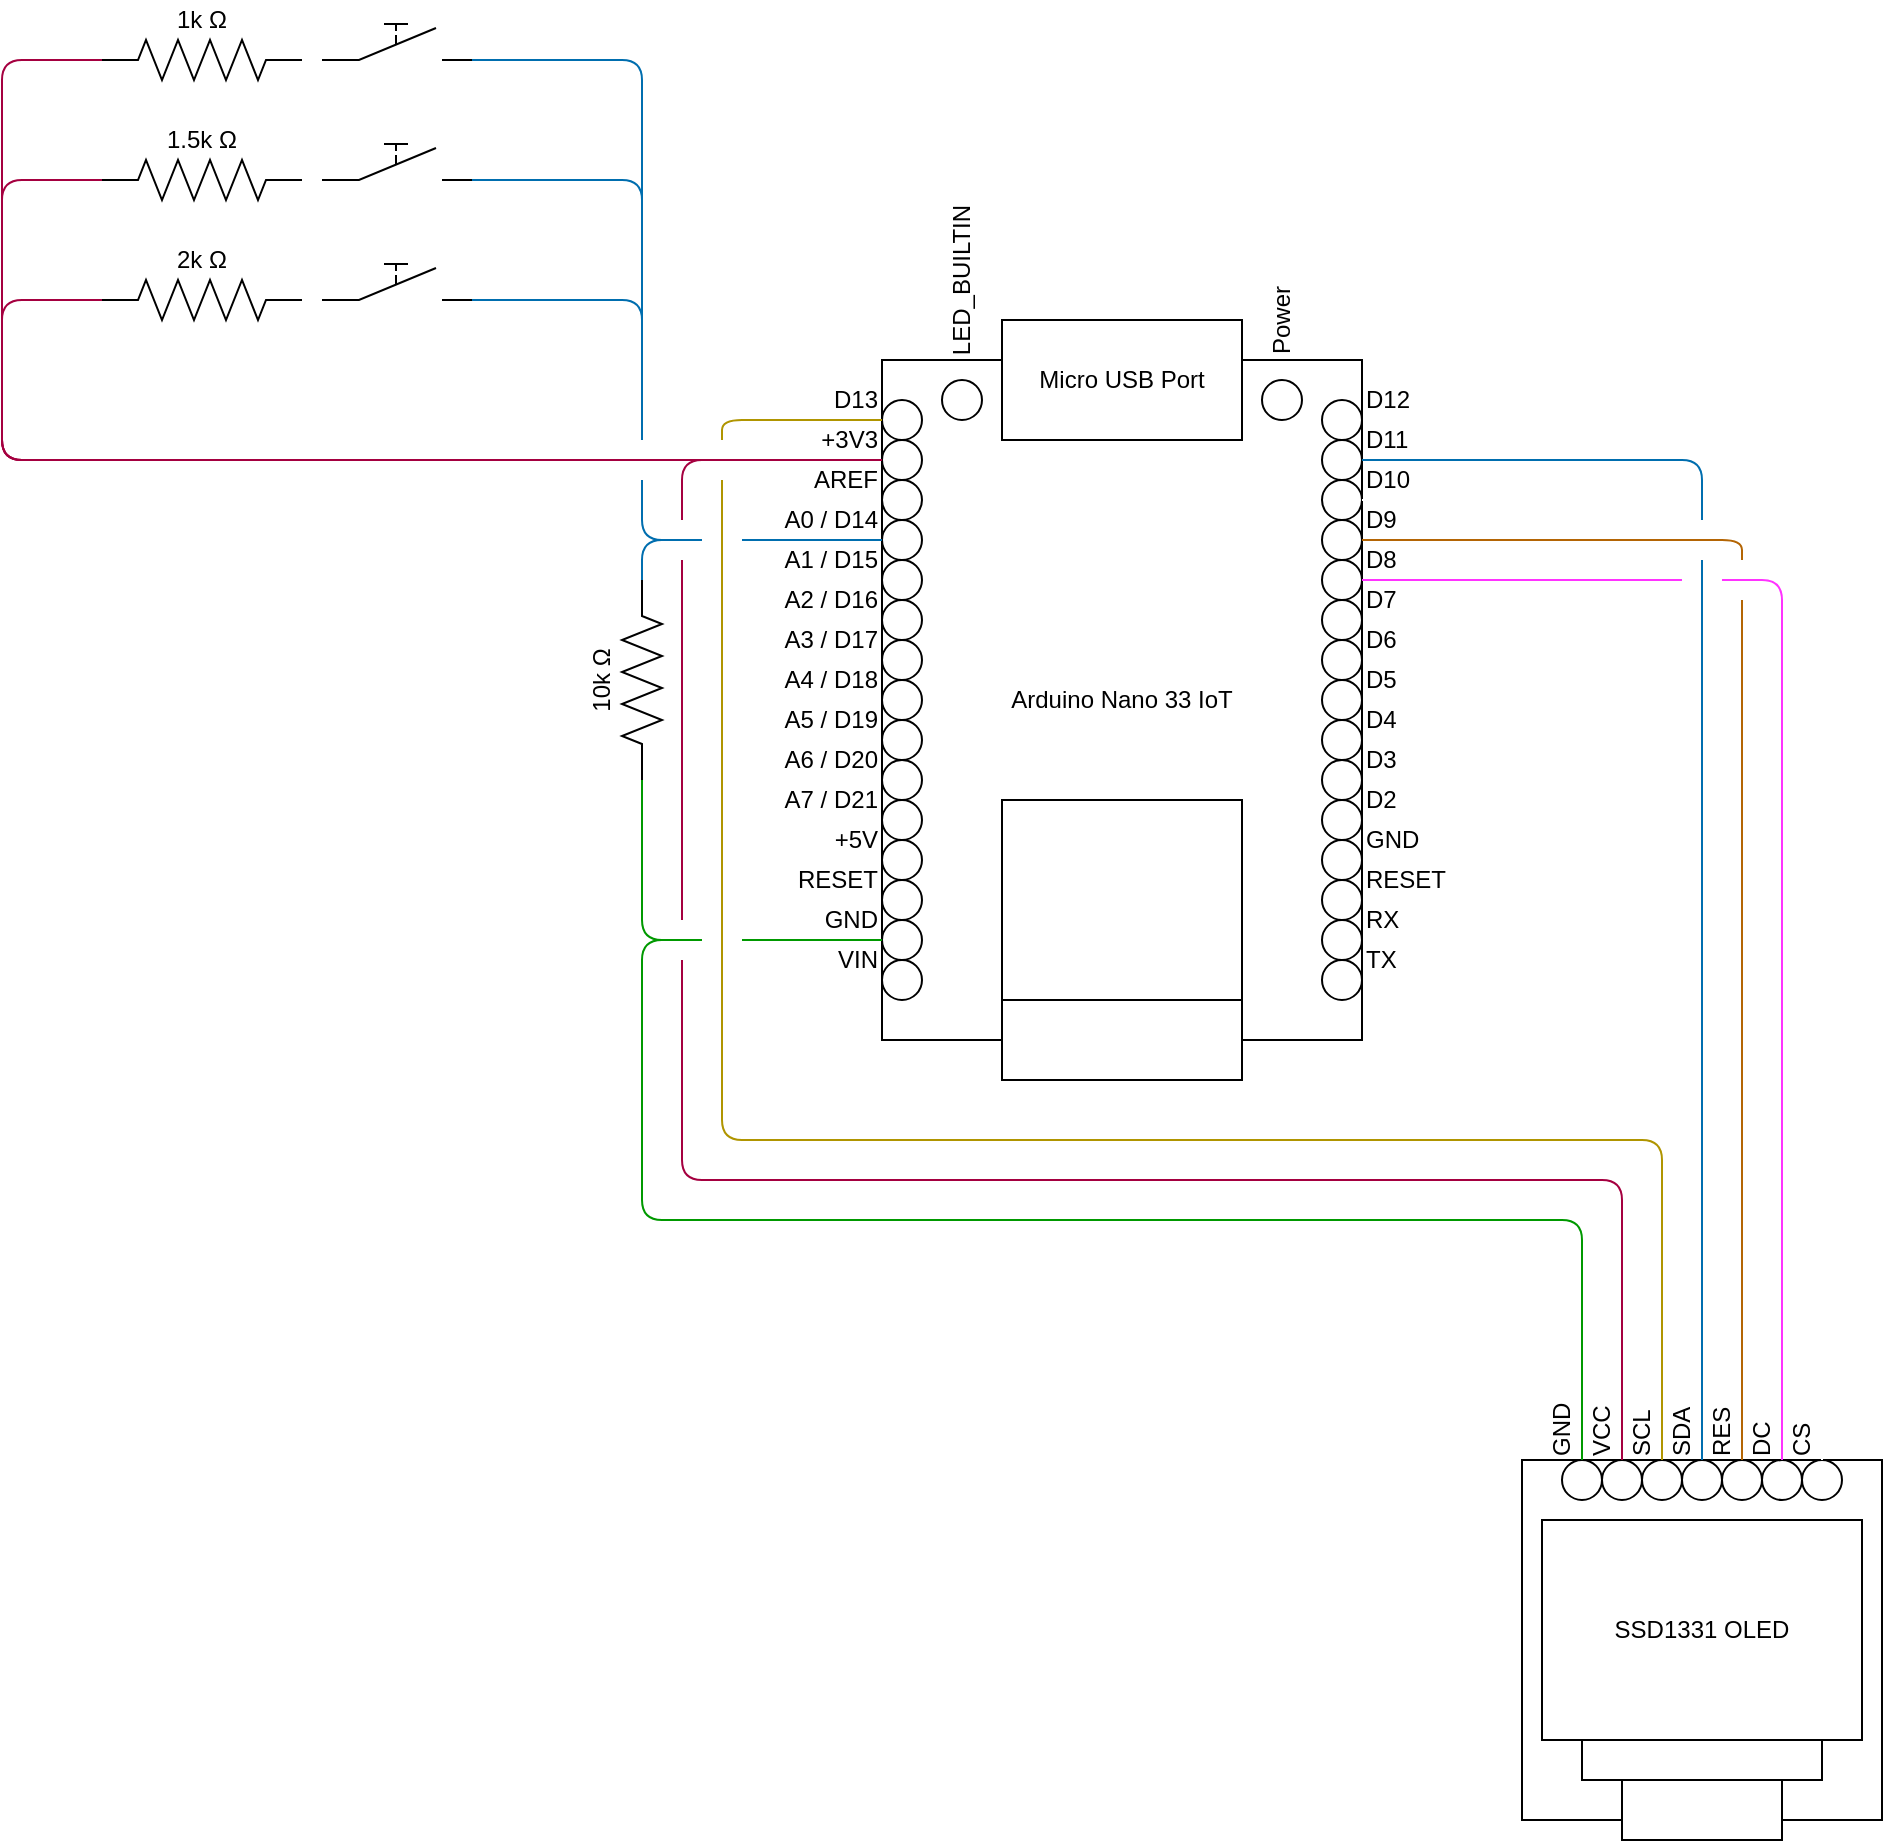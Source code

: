 <mxfile>
    <diagram id="_MnvUN-D74GrK0oXnusO" name="Page-1">
        <mxGraphModel dx="2053" dy="1353" grid="1" gridSize="10" guides="1" tooltips="1" connect="1" arrows="1" fold="1" page="0" pageScale="1" pageWidth="850" pageHeight="1100" math="0" shadow="0">
            <root>
                <mxCell id="0"/>
                <mxCell id="1" parent="0"/>
                <mxCell id="228" value="" style="rounded=0;whiteSpace=wrap;html=1;" vertex="1" parent="1">
                    <mxGeometry x="880" y="840" width="180" height="180" as="geometry"/>
                </mxCell>
                <mxCell id="159" value="Arduino" parent="0"/>
                <mxCell id="160" value="Arduino Nano 33 IoT" style="rounded=0;whiteSpace=wrap;html=1;" vertex="1" parent="159">
                    <mxGeometry x="560" y="290" width="240" height="340" as="geometry"/>
                </mxCell>
                <mxCell id="161" value="Micro USB Port" style="rounded=0;whiteSpace=wrap;html=1;" vertex="1" parent="159">
                    <mxGeometry x="620" y="270" width="120" height="60" as="geometry"/>
                </mxCell>
                <mxCell id="162" value="" style="rounded=0;whiteSpace=wrap;html=1;" vertex="1" parent="159">
                    <mxGeometry x="620" y="610" width="120" height="40" as="geometry"/>
                </mxCell>
                <mxCell id="163" value="" style="rounded=0;whiteSpace=wrap;html=1;" vertex="1" parent="159">
                    <mxGeometry x="620" y="510" width="120" height="100" as="geometry"/>
                </mxCell>
                <mxCell id="164" value="" style="ellipse;whiteSpace=wrap;html=1;aspect=fixed;" vertex="1" parent="159">
                    <mxGeometry x="780" y="310" width="20" height="20" as="geometry"/>
                </mxCell>
                <mxCell id="165" value="" style="ellipse;whiteSpace=wrap;html=1;aspect=fixed;" vertex="1" parent="159">
                    <mxGeometry x="780" y="330" width="20" height="20" as="geometry"/>
                </mxCell>
                <mxCell id="166" value="" style="ellipse;whiteSpace=wrap;html=1;aspect=fixed;" vertex="1" parent="159">
                    <mxGeometry x="780" y="350" width="20" height="20" as="geometry"/>
                </mxCell>
                <mxCell id="167" value="" style="ellipse;whiteSpace=wrap;html=1;aspect=fixed;" vertex="1" parent="159">
                    <mxGeometry x="780" y="370" width="20" height="20" as="geometry"/>
                </mxCell>
                <mxCell id="168" value="" style="ellipse;whiteSpace=wrap;html=1;aspect=fixed;" vertex="1" parent="159">
                    <mxGeometry x="780" y="390" width="20" height="20" as="geometry"/>
                </mxCell>
                <mxCell id="169" value="" style="ellipse;whiteSpace=wrap;html=1;aspect=fixed;" vertex="1" parent="159">
                    <mxGeometry x="780" y="410" width="20" height="20" as="geometry"/>
                </mxCell>
                <mxCell id="170" value="" style="ellipse;whiteSpace=wrap;html=1;aspect=fixed;" vertex="1" parent="159">
                    <mxGeometry x="780" y="430" width="20" height="20" as="geometry"/>
                </mxCell>
                <mxCell id="171" value="" style="ellipse;whiteSpace=wrap;html=1;aspect=fixed;" vertex="1" parent="159">
                    <mxGeometry x="780" y="450" width="20" height="20" as="geometry"/>
                </mxCell>
                <mxCell id="172" value="D12" style="text;html=1;strokeColor=none;fillColor=none;align=left;verticalAlign=middle;whiteSpace=wrap;rounded=0;" vertex="1" parent="159">
                    <mxGeometry x="800" y="300" width="40" height="20" as="geometry"/>
                </mxCell>
                <mxCell id="173" value="D11" style="text;html=1;strokeColor=none;fillColor=none;align=left;verticalAlign=middle;whiteSpace=wrap;rounded=0;" vertex="1" parent="159">
                    <mxGeometry x="800" y="320" width="40" height="20" as="geometry"/>
                </mxCell>
                <mxCell id="174" value="D10" style="text;html=1;strokeColor=none;fillColor=none;align=left;verticalAlign=middle;whiteSpace=wrap;rounded=0;" vertex="1" parent="159">
                    <mxGeometry x="800" y="340" width="40" height="20" as="geometry"/>
                </mxCell>
                <mxCell id="175" value="D9" style="text;html=1;strokeColor=none;fillColor=none;align=left;verticalAlign=middle;whiteSpace=wrap;rounded=0;" vertex="1" parent="159">
                    <mxGeometry x="800" y="360" width="40" height="20" as="geometry"/>
                </mxCell>
                <mxCell id="176" value="D8" style="text;html=1;strokeColor=none;fillColor=none;align=left;verticalAlign=middle;whiteSpace=wrap;rounded=0;" vertex="1" parent="159">
                    <mxGeometry x="800" y="380" width="40" height="20" as="geometry"/>
                </mxCell>
                <mxCell id="177" value="D7" style="text;html=1;strokeColor=none;fillColor=none;align=left;verticalAlign=middle;whiteSpace=wrap;rounded=0;" vertex="1" parent="159">
                    <mxGeometry x="800" y="400" width="40" height="20" as="geometry"/>
                </mxCell>
                <mxCell id="178" value="D6" style="text;html=1;strokeColor=none;fillColor=none;align=left;verticalAlign=middle;whiteSpace=wrap;rounded=0;" vertex="1" parent="159">
                    <mxGeometry x="800" y="420" width="40" height="20" as="geometry"/>
                </mxCell>
                <mxCell id="179" value="D5" style="text;html=1;strokeColor=none;fillColor=none;align=left;verticalAlign=middle;whiteSpace=wrap;rounded=0;" vertex="1" parent="159">
                    <mxGeometry x="800" y="440" width="40" height="20" as="geometry"/>
                </mxCell>
                <mxCell id="180" value="" style="ellipse;whiteSpace=wrap;html=1;aspect=fixed;" vertex="1" parent="159">
                    <mxGeometry x="780" y="470" width="20" height="20" as="geometry"/>
                </mxCell>
                <mxCell id="181" value="D4" style="text;html=1;strokeColor=none;fillColor=none;align=left;verticalAlign=middle;whiteSpace=wrap;rounded=0;" vertex="1" parent="159">
                    <mxGeometry x="800" y="460" width="40" height="20" as="geometry"/>
                </mxCell>
                <mxCell id="182" value="" style="ellipse;whiteSpace=wrap;html=1;aspect=fixed;" vertex="1" parent="159">
                    <mxGeometry x="780" y="490" width="20" height="20" as="geometry"/>
                </mxCell>
                <mxCell id="183" value="D3" style="text;html=1;strokeColor=none;fillColor=none;align=left;verticalAlign=middle;whiteSpace=wrap;rounded=0;" vertex="1" parent="159">
                    <mxGeometry x="800" y="480" width="40" height="20" as="geometry"/>
                </mxCell>
                <mxCell id="184" value="" style="ellipse;whiteSpace=wrap;html=1;aspect=fixed;" vertex="1" parent="159">
                    <mxGeometry x="780" y="510" width="20" height="20" as="geometry"/>
                </mxCell>
                <mxCell id="185" value="D2" style="text;html=1;strokeColor=none;fillColor=none;align=left;verticalAlign=middle;whiteSpace=wrap;rounded=0;" vertex="1" parent="159">
                    <mxGeometry x="800" y="500" width="40" height="20" as="geometry"/>
                </mxCell>
                <mxCell id="186" value="" style="ellipse;whiteSpace=wrap;html=1;aspect=fixed;" vertex="1" parent="159">
                    <mxGeometry x="780" y="530" width="20" height="20" as="geometry"/>
                </mxCell>
                <mxCell id="187" value="GND" style="text;html=1;strokeColor=none;fillColor=none;align=left;verticalAlign=middle;whiteSpace=wrap;rounded=0;" vertex="1" parent="159">
                    <mxGeometry x="800" y="520" width="40" height="20" as="geometry"/>
                </mxCell>
                <mxCell id="188" value="" style="ellipse;whiteSpace=wrap;html=1;aspect=fixed;" vertex="1" parent="159">
                    <mxGeometry x="780" y="550" width="20" height="20" as="geometry"/>
                </mxCell>
                <mxCell id="189" value="RESET" style="text;html=1;strokeColor=none;fillColor=none;align=left;verticalAlign=middle;whiteSpace=wrap;rounded=0;" vertex="1" parent="159">
                    <mxGeometry x="800" y="540" width="40" height="20" as="geometry"/>
                </mxCell>
                <mxCell id="190" value="" style="ellipse;whiteSpace=wrap;html=1;aspect=fixed;" vertex="1" parent="159">
                    <mxGeometry x="780" y="570" width="20" height="20" as="geometry"/>
                </mxCell>
                <mxCell id="191" value="RX" style="text;html=1;strokeColor=none;fillColor=none;align=left;verticalAlign=middle;whiteSpace=wrap;rounded=0;" vertex="1" parent="159">
                    <mxGeometry x="800" y="560" width="40" height="20" as="geometry"/>
                </mxCell>
                <mxCell id="192" value="" style="ellipse;whiteSpace=wrap;html=1;aspect=fixed;" vertex="1" parent="159">
                    <mxGeometry x="780" y="590" width="20" height="20" as="geometry"/>
                </mxCell>
                <mxCell id="193" value="TX" style="text;html=1;strokeColor=none;fillColor=none;align=left;verticalAlign=middle;whiteSpace=wrap;rounded=0;" vertex="1" parent="159">
                    <mxGeometry x="800" y="580" width="40" height="20" as="geometry"/>
                </mxCell>
                <mxCell id="194" value="" style="ellipse;whiteSpace=wrap;html=1;aspect=fixed;" vertex="1" parent="159">
                    <mxGeometry x="560" y="310" width="20" height="20" as="geometry"/>
                </mxCell>
                <mxCell id="195" value="" style="ellipse;whiteSpace=wrap;html=1;aspect=fixed;" vertex="1" parent="159">
                    <mxGeometry x="560" y="330" width="20" height="20" as="geometry"/>
                </mxCell>
                <mxCell id="196" value="" style="ellipse;whiteSpace=wrap;html=1;aspect=fixed;" vertex="1" parent="159">
                    <mxGeometry x="560" y="350" width="20" height="20" as="geometry"/>
                </mxCell>
                <mxCell id="197" value="" style="ellipse;whiteSpace=wrap;html=1;aspect=fixed;" vertex="1" parent="159">
                    <mxGeometry x="560" y="370" width="20" height="20" as="geometry"/>
                </mxCell>
                <mxCell id="198" value="" style="ellipse;whiteSpace=wrap;html=1;aspect=fixed;" vertex="1" parent="159">
                    <mxGeometry x="560" y="390" width="20" height="20" as="geometry"/>
                </mxCell>
                <mxCell id="199" value="" style="ellipse;whiteSpace=wrap;html=1;aspect=fixed;" vertex="1" parent="159">
                    <mxGeometry x="560" y="410" width="20" height="20" as="geometry"/>
                </mxCell>
                <mxCell id="200" value="" style="ellipse;whiteSpace=wrap;html=1;aspect=fixed;" vertex="1" parent="159">
                    <mxGeometry x="560" y="430" width="20" height="20" as="geometry"/>
                </mxCell>
                <mxCell id="201" value="" style="ellipse;whiteSpace=wrap;html=1;aspect=fixed;" vertex="1" parent="159">
                    <mxGeometry x="560" y="450" width="20" height="20" as="geometry"/>
                </mxCell>
                <mxCell id="202" value="" style="ellipse;whiteSpace=wrap;html=1;aspect=fixed;" vertex="1" parent="159">
                    <mxGeometry x="560" y="470" width="20" height="20" as="geometry"/>
                </mxCell>
                <mxCell id="203" value="" style="ellipse;whiteSpace=wrap;html=1;aspect=fixed;" vertex="1" parent="159">
                    <mxGeometry x="560" y="490" width="20" height="20" as="geometry"/>
                </mxCell>
                <mxCell id="204" value="" style="ellipse;whiteSpace=wrap;html=1;aspect=fixed;" vertex="1" parent="159">
                    <mxGeometry x="560" y="510" width="20" height="20" as="geometry"/>
                </mxCell>
                <mxCell id="205" value="" style="ellipse;whiteSpace=wrap;html=1;aspect=fixed;" vertex="1" parent="159">
                    <mxGeometry x="560" y="530" width="20" height="20" as="geometry"/>
                </mxCell>
                <mxCell id="206" value="" style="ellipse;whiteSpace=wrap;html=1;aspect=fixed;" vertex="1" parent="159">
                    <mxGeometry x="560" y="550" width="20" height="20" as="geometry"/>
                </mxCell>
                <mxCell id="207" value="" style="ellipse;whiteSpace=wrap;html=1;aspect=fixed;" vertex="1" parent="159">
                    <mxGeometry x="560" y="570" width="20" height="20" as="geometry"/>
                </mxCell>
                <mxCell id="208" value="" style="ellipse;whiteSpace=wrap;html=1;aspect=fixed;" vertex="1" parent="159">
                    <mxGeometry x="560" y="590" width="20" height="20" as="geometry"/>
                </mxCell>
                <mxCell id="209" value="D13" style="text;html=1;strokeColor=none;fillColor=none;align=right;verticalAlign=middle;whiteSpace=wrap;rounded=0;" vertex="1" parent="159">
                    <mxGeometry x="520" y="300" width="40" height="20" as="geometry"/>
                </mxCell>
                <mxCell id="210" value="+3V3" style="text;html=1;strokeColor=none;fillColor=none;align=right;verticalAlign=middle;whiteSpace=wrap;rounded=0;" vertex="1" parent="159">
                    <mxGeometry x="520" y="320" width="40" height="20" as="geometry"/>
                </mxCell>
                <mxCell id="211" value="AREF" style="text;html=1;strokeColor=none;fillColor=none;align=right;verticalAlign=middle;whiteSpace=wrap;rounded=0;" vertex="1" parent="159">
                    <mxGeometry x="520" y="340" width="40" height="20" as="geometry"/>
                </mxCell>
                <mxCell id="212" value="A0 / D14" style="text;html=1;strokeColor=none;fillColor=none;align=right;verticalAlign=middle;whiteSpace=wrap;rounded=0;" vertex="1" parent="159">
                    <mxGeometry x="510" y="360" width="50" height="20" as="geometry"/>
                </mxCell>
                <mxCell id="213" value="A1 / D15" style="text;html=1;strokeColor=none;fillColor=none;align=right;verticalAlign=middle;whiteSpace=wrap;rounded=0;" vertex="1" parent="159">
                    <mxGeometry x="510" y="380" width="50" height="20" as="geometry"/>
                </mxCell>
                <mxCell id="214" value="A2 / D16" style="text;html=1;strokeColor=none;fillColor=none;align=right;verticalAlign=middle;whiteSpace=wrap;rounded=0;" vertex="1" parent="159">
                    <mxGeometry x="510" y="400" width="50" height="20" as="geometry"/>
                </mxCell>
                <mxCell id="215" value="A3 / D17" style="text;html=1;strokeColor=none;fillColor=none;align=right;verticalAlign=middle;whiteSpace=wrap;rounded=0;" vertex="1" parent="159">
                    <mxGeometry x="510" y="420" width="50" height="20" as="geometry"/>
                </mxCell>
                <mxCell id="216" value="A4 / D18" style="text;html=1;strokeColor=none;fillColor=none;align=right;verticalAlign=middle;whiteSpace=wrap;rounded=0;" vertex="1" parent="159">
                    <mxGeometry x="510" y="440" width="50" height="20" as="geometry"/>
                </mxCell>
                <mxCell id="217" value="A5 / D19" style="text;html=1;strokeColor=none;fillColor=none;align=right;verticalAlign=middle;whiteSpace=wrap;rounded=0;" vertex="1" parent="159">
                    <mxGeometry x="510" y="460" width="50" height="20" as="geometry"/>
                </mxCell>
                <mxCell id="218" value="A6 / D20" style="text;html=1;strokeColor=none;fillColor=none;align=right;verticalAlign=middle;whiteSpace=wrap;rounded=0;" vertex="1" parent="159">
                    <mxGeometry x="510" y="480" width="50" height="20" as="geometry"/>
                </mxCell>
                <mxCell id="219" value="A7 / D21" style="text;html=1;strokeColor=none;fillColor=none;align=right;verticalAlign=middle;whiteSpace=wrap;rounded=0;" vertex="1" parent="159">
                    <mxGeometry x="510" y="500" width="50" height="20" as="geometry"/>
                </mxCell>
                <mxCell id="220" value="+5V" style="text;html=1;strokeColor=none;fillColor=none;align=right;verticalAlign=middle;whiteSpace=wrap;rounded=0;" vertex="1" parent="159">
                    <mxGeometry x="520" y="520" width="40" height="20" as="geometry"/>
                </mxCell>
                <mxCell id="221" value="RESET" style="text;html=1;strokeColor=none;fillColor=none;align=right;verticalAlign=middle;whiteSpace=wrap;rounded=0;" vertex="1" parent="159">
                    <mxGeometry x="520" y="540" width="40" height="20" as="geometry"/>
                </mxCell>
                <mxCell id="222" value="GND" style="text;html=1;strokeColor=none;fillColor=none;align=right;verticalAlign=middle;whiteSpace=wrap;rounded=0;" vertex="1" parent="159">
                    <mxGeometry x="520" y="560" width="40" height="20" as="geometry"/>
                </mxCell>
                <mxCell id="223" value="VIN" style="text;html=1;strokeColor=none;fillColor=none;align=right;verticalAlign=middle;whiteSpace=wrap;rounded=0;" vertex="1" parent="159">
                    <mxGeometry x="520" y="580" width="40" height="20" as="geometry"/>
                </mxCell>
                <mxCell id="224" value="" style="ellipse;whiteSpace=wrap;html=1;aspect=fixed;" vertex="1" parent="159">
                    <mxGeometry x="590" y="300" width="20" height="20" as="geometry"/>
                </mxCell>
                <mxCell id="225" value="" style="ellipse;whiteSpace=wrap;html=1;aspect=fixed;" vertex="1" parent="159">
                    <mxGeometry x="750" y="300" width="20" height="20" as="geometry"/>
                </mxCell>
                <mxCell id="226" value="LED_BUILTIN" style="text;html=1;strokeColor=none;fillColor=none;align=center;verticalAlign=middle;whiteSpace=wrap;rounded=0;rotation=-90;" vertex="1" parent="159">
                    <mxGeometry x="560" y="240" width="80" height="20" as="geometry"/>
                </mxCell>
                <mxCell id="227" value="Power" style="text;html=1;strokeColor=none;fillColor=none;align=center;verticalAlign=middle;whiteSpace=wrap;rounded=0;rotation=-90;" vertex="1" parent="159">
                    <mxGeometry x="740" y="260" width="40" height="20" as="geometry"/>
                </mxCell>
                <mxCell id="230" value="SSD1331 OLED" parent="0"/>
                <mxCell id="232" value="" style="ellipse;whiteSpace=wrap;html=1;aspect=fixed;" vertex="1" parent="230">
                    <mxGeometry x="900" y="840" width="20" height="20" as="geometry"/>
                </mxCell>
                <mxCell id="233" value="" style="ellipse;whiteSpace=wrap;html=1;aspect=fixed;" vertex="1" parent="230">
                    <mxGeometry x="920" y="840" width="20" height="20" as="geometry"/>
                </mxCell>
                <mxCell id="234" value="" style="ellipse;whiteSpace=wrap;html=1;aspect=fixed;" vertex="1" parent="230">
                    <mxGeometry x="940" y="840" width="20" height="20" as="geometry"/>
                </mxCell>
                <mxCell id="235" value="" style="ellipse;whiteSpace=wrap;html=1;aspect=fixed;" vertex="1" parent="230">
                    <mxGeometry x="960" y="840" width="20" height="20" as="geometry"/>
                </mxCell>
                <mxCell id="236" value="" style="ellipse;whiteSpace=wrap;html=1;aspect=fixed;" vertex="1" parent="230">
                    <mxGeometry x="980" y="840" width="20" height="20" as="geometry"/>
                </mxCell>
                <mxCell id="237" value="" style="ellipse;whiteSpace=wrap;html=1;aspect=fixed;" vertex="1" parent="230">
                    <mxGeometry x="1000" y="840" width="20" height="20" as="geometry"/>
                </mxCell>
                <mxCell id="239" value="" style="ellipse;whiteSpace=wrap;html=1;aspect=fixed;" vertex="1" parent="230">
                    <mxGeometry x="1020" y="840" width="20" height="20" as="geometry"/>
                </mxCell>
                <mxCell id="240" value="SSD1331 OLED" style="rounded=0;whiteSpace=wrap;html=1;" vertex="1" parent="230">
                    <mxGeometry x="890" y="870" width="160" height="110" as="geometry"/>
                </mxCell>
                <mxCell id="242" value="" style="rounded=0;whiteSpace=wrap;html=1;" vertex="1" parent="230">
                    <mxGeometry x="910" y="980" width="120" height="20" as="geometry"/>
                </mxCell>
                <mxCell id="243" value="" style="rounded=0;whiteSpace=wrap;html=1;" vertex="1" parent="230">
                    <mxGeometry x="930" y="1000" width="80" height="30" as="geometry"/>
                </mxCell>
                <mxCell id="244" value="GND" style="text;html=1;strokeColor=none;fillColor=none;align=left;verticalAlign=middle;whiteSpace=wrap;rounded=0;rotation=-90;" vertex="1" parent="230">
                    <mxGeometry x="880" y="810" width="40" height="20" as="geometry"/>
                </mxCell>
                <mxCell id="245" value="VCC" style="text;html=1;strokeColor=none;fillColor=none;align=left;verticalAlign=middle;whiteSpace=wrap;rounded=0;rotation=-90;" vertex="1" parent="230">
                    <mxGeometry x="900" y="810" width="40" height="20" as="geometry"/>
                </mxCell>
                <mxCell id="246" value="SCL" style="text;html=1;strokeColor=none;fillColor=none;align=left;verticalAlign=middle;whiteSpace=wrap;rounded=0;rotation=270;" vertex="1" parent="230">
                    <mxGeometry x="920" y="810" width="40" height="20" as="geometry"/>
                </mxCell>
                <mxCell id="247" value="SDA" style="text;html=1;strokeColor=none;fillColor=none;align=left;verticalAlign=middle;whiteSpace=wrap;rounded=0;rotation=-90;" vertex="1" parent="230">
                    <mxGeometry x="940" y="810" width="40" height="20" as="geometry"/>
                </mxCell>
                <mxCell id="248" value="RES" style="text;html=1;strokeColor=none;fillColor=none;align=left;verticalAlign=middle;whiteSpace=wrap;rounded=0;rotation=-90;" vertex="1" parent="230">
                    <mxGeometry x="960" y="810" width="40" height="20" as="geometry"/>
                </mxCell>
                <mxCell id="249" value="DC" style="text;html=1;strokeColor=none;fillColor=none;align=left;verticalAlign=middle;whiteSpace=wrap;rounded=0;rotation=-90;" vertex="1" parent="230">
                    <mxGeometry x="980" y="810" width="40" height="20" as="geometry"/>
                </mxCell>
                <mxCell id="250" value="CS" style="text;html=1;strokeColor=none;fillColor=none;align=left;verticalAlign=middle;whiteSpace=wrap;rounded=0;rotation=-90;" vertex="1" parent="230">
                    <mxGeometry x="1000" y="810" width="40" height="20" as="geometry"/>
                </mxCell>
                <mxCell id="251" value="SSD1331 OLED Wiring" parent="0"/>
                <mxCell id="252" value="" style="endArrow=none;html=1;exitX=0.5;exitY=0;exitDx=0;exitDy=0;fillColor=#60a917;strokeColor=#009900;" edge="1" parent="251" source="232">
                    <mxGeometry width="50" height="50" relative="1" as="geometry">
                        <mxPoint x="990" y="700" as="sourcePoint"/>
                        <mxPoint x="470" y="580" as="targetPoint"/>
                        <Array as="points">
                            <mxPoint x="910" y="720"/>
                            <mxPoint x="440" y="720"/>
                            <mxPoint x="440" y="580"/>
                        </Array>
                    </mxGeometry>
                </mxCell>
                <mxCell id="253" value="" style="endArrow=none;html=1;entryX=0;entryY=0.5;entryDx=0;entryDy=0;fillColor=#d80073;strokeColor=#A50040;" edge="1" parent="251" target="195">
                    <mxGeometry width="50" height="50" relative="1" as="geometry">
                        <mxPoint x="460" y="370" as="sourcePoint"/>
                        <mxPoint x="980" y="480" as="targetPoint"/>
                        <Array as="points">
                            <mxPoint x="460" y="340"/>
                        </Array>
                    </mxGeometry>
                </mxCell>
                <mxCell id="254" value="" style="endArrow=none;html=1;entryX=0.5;entryY=0;entryDx=0;entryDy=0;fillColor=#d80073;strokeColor=#A50040;" edge="1" parent="251" target="233">
                    <mxGeometry width="50" height="50" relative="1" as="geometry">
                        <mxPoint x="460" y="590" as="sourcePoint"/>
                        <mxPoint x="1000" y="640" as="targetPoint"/>
                        <Array as="points">
                            <mxPoint x="460" y="700"/>
                            <mxPoint x="930" y="700"/>
                        </Array>
                    </mxGeometry>
                </mxCell>
                <mxCell id="255" value="" style="endArrow=none;html=1;exitX=0.5;exitY=0;exitDx=0;exitDy=0;fillColor=#e3c800;strokeColor=#B09500;" edge="1" parent="251" source="234">
                    <mxGeometry width="50" height="50" relative="1" as="geometry">
                        <mxPoint x="270" y="450" as="sourcePoint"/>
                        <mxPoint x="480" y="350" as="targetPoint"/>
                        <Array as="points">
                            <mxPoint x="950" y="680"/>
                            <mxPoint x="480" y="680"/>
                        </Array>
                    </mxGeometry>
                </mxCell>
                <mxCell id="256" value="" style="endArrow=none;html=1;entryX=0;entryY=0.5;entryDx=0;entryDy=0;fillColor=#60a917;strokeColor=#009900;" edge="1" parent="251" target="207">
                    <mxGeometry width="50" height="50" relative="1" as="geometry">
                        <mxPoint x="490" y="580" as="sourcePoint"/>
                        <mxPoint x="370" y="540" as="targetPoint"/>
                    </mxGeometry>
                </mxCell>
                <mxCell id="257" value="" style="endArrow=none;html=1;entryX=0;entryY=0.5;entryDx=0;entryDy=0;fillColor=#e3c800;strokeColor=#B09500;" edge="1" parent="251" target="194">
                    <mxGeometry width="50" height="50" relative="1" as="geometry">
                        <mxPoint x="480" y="330" as="sourcePoint"/>
                        <mxPoint x="440" y="310" as="targetPoint"/>
                        <Array as="points">
                            <mxPoint x="480" y="320"/>
                        </Array>
                    </mxGeometry>
                </mxCell>
                <mxCell id="258" value="" style="endArrow=none;html=1;entryX=1;entryY=0.5;entryDx=0;entryDy=0;fillColor=#1ba1e2;strokeColor=#006EAF;" edge="1" parent="251" target="165">
                    <mxGeometry width="50" height="50" relative="1" as="geometry">
                        <mxPoint x="970" y="370" as="sourcePoint"/>
                        <mxPoint x="1050" y="570" as="targetPoint"/>
                        <Array as="points">
                            <mxPoint x="970" y="340"/>
                        </Array>
                    </mxGeometry>
                </mxCell>
                <mxCell id="259" value="" style="endArrow=none;html=1;exitX=1;exitY=0.5;exitDx=0;exitDy=0;fillColor=#fad7ac;strokeColor=#b46504;" edge="1" parent="251" source="167">
                    <mxGeometry width="50" height="50" relative="1" as="geometry">
                        <mxPoint x="880" y="450" as="sourcePoint"/>
                        <mxPoint x="990" y="390" as="targetPoint"/>
                        <Array as="points">
                            <mxPoint x="990" y="380"/>
                        </Array>
                    </mxGeometry>
                </mxCell>
                <mxCell id="261" value="" style="endArrow=none;html=1;exitX=0.5;exitY=0;exitDx=0;exitDy=0;fillColor=#1ba1e2;strokeColor=#006EAF;" edge="1" parent="251" source="235">
                    <mxGeometry width="50" height="50" relative="1" as="geometry">
                        <mxPoint x="950" y="530" as="sourcePoint"/>
                        <mxPoint x="970" y="390" as="targetPoint"/>
                    </mxGeometry>
                </mxCell>
                <mxCell id="262" value="" style="endArrow=none;html=1;exitX=1;exitY=0.5;exitDx=0;exitDy=0;fillColor=#6d8764;strokeColor=#FF33FF;" edge="1" parent="251" source="168">
                    <mxGeometry width="50" height="50" relative="1" as="geometry">
                        <mxPoint x="1070" y="610" as="sourcePoint"/>
                        <mxPoint x="960" y="400" as="targetPoint"/>
                    </mxGeometry>
                </mxCell>
                <mxCell id="263" value="" style="endArrow=none;html=1;entryX=0.5;entryY=0;entryDx=0;entryDy=0;strokeColor=#FF33FF;" edge="1" parent="251" target="237">
                    <mxGeometry width="50" height="50" relative="1" as="geometry">
                        <mxPoint x="980" y="400" as="sourcePoint"/>
                        <mxPoint x="1080" y="440" as="targetPoint"/>
                        <Array as="points">
                            <mxPoint x="1010" y="400"/>
                        </Array>
                    </mxGeometry>
                </mxCell>
                <mxCell id="264" value="" style="endArrow=none;html=1;exitX=0.5;exitY=0;exitDx=0;exitDy=0;fillColor=#fad7ac;strokeColor=#b46504;" edge="1" parent="251" source="236">
                    <mxGeometry width="50" height="50" relative="1" as="geometry">
                        <mxPoint x="1150" y="520" as="sourcePoint"/>
                        <mxPoint x="990" y="410" as="targetPoint"/>
                    </mxGeometry>
                </mxCell>
                <mxCell id="265" value="" style="endArrow=none;html=1;exitX=1;exitY=0.5;exitDx=0;exitDy=0;strokeColor=#FFFFFF;" edge="1" parent="251" source="166">
                    <mxGeometry width="50" height="50" relative="1" as="geometry">
                        <mxPoint x="1070" y="410" as="sourcePoint"/>
                        <mxPoint x="960" y="360" as="targetPoint"/>
                    </mxGeometry>
                </mxCell>
                <mxCell id="266" value="" style="endArrow=none;html=1;entryX=0.5;entryY=0;entryDx=0;entryDy=0;strokeColor=#FFFFFF;" edge="1" parent="251" target="239">
                    <mxGeometry width="50" height="50" relative="1" as="geometry">
                        <mxPoint x="980" y="360" as="sourcePoint"/>
                        <mxPoint x="1120" y="350" as="targetPoint"/>
                        <Array as="points">
                            <mxPoint x="1030" y="360"/>
                        </Array>
                    </mxGeometry>
                </mxCell>
                <mxCell id="267" value="Buttons" parent="0"/>
                <mxCell id="268" value="" style="pointerEvents=1;verticalLabelPosition=bottom;shadow=0;dashed=0;align=center;html=1;verticalAlign=top;shape=mxgraph.electrical.electro-mechanical.manual_switch;" vertex="1" parent="267">
                    <mxGeometry x="280" y="122" width="75" height="18" as="geometry"/>
                </mxCell>
                <mxCell id="270" value="" style="pointerEvents=1;verticalLabelPosition=bottom;shadow=0;dashed=0;align=center;html=1;verticalAlign=top;shape=mxgraph.electrical.electro-mechanical.manual_switch;" vertex="1" parent="267">
                    <mxGeometry x="280" y="182" width="75" height="18" as="geometry"/>
                </mxCell>
                <mxCell id="272" value="" style="pointerEvents=1;verticalLabelPosition=bottom;shadow=0;dashed=0;align=center;html=1;verticalAlign=top;shape=mxgraph.electrical.electro-mechanical.manual_switch;" vertex="1" parent="267">
                    <mxGeometry x="280" y="242" width="75" height="18" as="geometry"/>
                </mxCell>
                <mxCell id="273" value="Buttons Wiring" parent="0"/>
                <mxCell id="274" value="" style="pointerEvents=1;verticalLabelPosition=bottom;shadow=0;dashed=0;align=center;html=1;verticalAlign=top;shape=mxgraph.electrical.resistors.resistor_2;" vertex="1" parent="273">
                    <mxGeometry x="170" y="130" width="100" height="20" as="geometry"/>
                </mxCell>
                <mxCell id="275" value="" style="pointerEvents=1;verticalLabelPosition=bottom;shadow=0;dashed=0;align=center;html=1;verticalAlign=top;shape=mxgraph.electrical.resistors.resistor_2;" vertex="1" parent="273">
                    <mxGeometry x="170" y="190" width="100" height="20" as="geometry"/>
                </mxCell>
                <mxCell id="276" value="" style="pointerEvents=1;verticalLabelPosition=bottom;shadow=0;dashed=0;align=center;html=1;verticalAlign=top;shape=mxgraph.electrical.resistors.resistor_2;" vertex="1" parent="273">
                    <mxGeometry x="170" y="250" width="100" height="20" as="geometry"/>
                </mxCell>
                <mxCell id="277" value="1k Ω" style="text;html=1;strokeColor=none;fillColor=none;align=center;verticalAlign=middle;whiteSpace=wrap;rounded=0;" vertex="1" parent="273">
                    <mxGeometry x="200" y="110" width="40" height="20" as="geometry"/>
                </mxCell>
                <mxCell id="278" value="1.5k Ω" style="text;html=1;strokeColor=none;fillColor=none;align=center;verticalAlign=middle;whiteSpace=wrap;rounded=0;" vertex="1" parent="273">
                    <mxGeometry x="200" y="170" width="40" height="20" as="geometry"/>
                </mxCell>
                <mxCell id="279" value="2k Ω" style="text;html=1;strokeColor=none;fillColor=none;align=center;verticalAlign=middle;whiteSpace=wrap;rounded=0;" vertex="1" parent="273">
                    <mxGeometry x="200" y="230" width="40" height="20" as="geometry"/>
                </mxCell>
                <mxCell id="281" value="" style="endArrow=none;html=1;strokeColor=#FFFFFF;exitX=1;exitY=0.5;exitDx=0;exitDy=0;exitPerimeter=0;entryX=0;entryY=1;entryDx=0;entryDy=0;entryPerimeter=0;" edge="1" parent="273" source="274" target="268">
                    <mxGeometry width="50" height="50" relative="1" as="geometry">
                        <mxPoint x="250" y="110" as="sourcePoint"/>
                        <mxPoint x="300" y="60" as="targetPoint"/>
                    </mxGeometry>
                </mxCell>
                <mxCell id="282" value="" style="endArrow=none;html=1;strokeColor=#FFFFFF;exitX=1;exitY=0.5;exitDx=0;exitDy=0;exitPerimeter=0;entryX=0;entryY=1;entryDx=0;entryDy=0;entryPerimeter=0;" edge="1" parent="273" source="275" target="270">
                    <mxGeometry width="50" height="50" relative="1" as="geometry">
                        <mxPoint x="240" y="380" as="sourcePoint"/>
                        <mxPoint x="290" y="330" as="targetPoint"/>
                    </mxGeometry>
                </mxCell>
                <mxCell id="283" value="" style="endArrow=none;html=1;strokeColor=#FFFFFF;exitX=1;exitY=0.5;exitDx=0;exitDy=0;exitPerimeter=0;entryX=0;entryY=1;entryDx=0;entryDy=0;entryPerimeter=0;" edge="1" parent="273" source="276" target="272">
                    <mxGeometry width="50" height="50" relative="1" as="geometry">
                        <mxPoint x="260" y="360" as="sourcePoint"/>
                        <mxPoint x="310" y="310" as="targetPoint"/>
                    </mxGeometry>
                </mxCell>
                <mxCell id="284" value="" style="endArrow=none;html=1;strokeColor=#A50040;entryX=0;entryY=0.5;entryDx=0;entryDy=0;exitX=0;exitY=0.5;exitDx=0;exitDy=0;exitPerimeter=0;fillColor=#d80073;" edge="1" parent="273" source="274" target="195">
                    <mxGeometry width="50" height="50" relative="1" as="geometry">
                        <mxPoint x="70" y="340" as="sourcePoint"/>
                        <mxPoint x="120" y="290" as="targetPoint"/>
                        <Array as="points">
                            <mxPoint x="120" y="140"/>
                            <mxPoint x="120" y="340"/>
                        </Array>
                    </mxGeometry>
                </mxCell>
                <mxCell id="285" value="" style="endArrow=none;html=1;strokeColor=#A50040;entryX=0;entryY=0.5;entryDx=0;entryDy=0;entryPerimeter=0;exitX=0;exitY=0.5;exitDx=0;exitDy=0;fillColor=#d80073;" edge="1" parent="273" source="195" target="275">
                    <mxGeometry width="50" height="50" relative="1" as="geometry">
                        <mxPoint x="40" y="250" as="sourcePoint"/>
                        <mxPoint x="90" y="200" as="targetPoint"/>
                        <Array as="points">
                            <mxPoint x="120" y="340"/>
                            <mxPoint x="120" y="200"/>
                        </Array>
                    </mxGeometry>
                </mxCell>
                <mxCell id="286" value="" style="endArrow=none;html=1;strokeColor=#A50040;entryX=0;entryY=0.5;entryDx=0;entryDy=0;entryPerimeter=0;exitX=0;exitY=0.5;exitDx=0;exitDy=0;fillColor=#d80073;" edge="1" parent="273" source="195" target="276">
                    <mxGeometry width="50" height="50" relative="1" as="geometry">
                        <mxPoint x="-20" y="300" as="sourcePoint"/>
                        <mxPoint x="30" y="250" as="targetPoint"/>
                        <Array as="points">
                            <mxPoint x="120" y="340"/>
                            <mxPoint x="120" y="260"/>
                        </Array>
                    </mxGeometry>
                </mxCell>
                <mxCell id="287" value="" style="pointerEvents=1;verticalLabelPosition=bottom;shadow=0;dashed=0;align=center;html=1;verticalAlign=top;shape=mxgraph.electrical.resistors.resistor_2;rotation=-90;" vertex="1" parent="273">
                    <mxGeometry x="390" y="440" width="100" height="20" as="geometry"/>
                </mxCell>
                <mxCell id="288" value="10k Ω" style="text;html=1;strokeColor=none;fillColor=none;align=center;verticalAlign=middle;whiteSpace=wrap;rounded=0;rotation=-90;" vertex="1" parent="273">
                    <mxGeometry x="400" y="440" width="40" height="20" as="geometry"/>
                </mxCell>
                <mxCell id="289" value="" style="endArrow=none;html=1;exitX=0;exitY=0.5;exitDx=0;exitDy=0;exitPerimeter=0;strokeColor=#009900;" edge="1" parent="273" source="287">
                    <mxGeometry width="50" height="50" relative="1" as="geometry">
                        <mxPoint x="330" y="600" as="sourcePoint"/>
                        <mxPoint x="470" y="580" as="targetPoint"/>
                        <Array as="points">
                            <mxPoint x="440" y="580"/>
                        </Array>
                    </mxGeometry>
                </mxCell>
                <mxCell id="290" value="" style="endArrow=none;html=1;strokeColor=#006EAF;entryX=0;entryY=0.5;entryDx=0;entryDy=0;fillColor=#1ba1e2;" edge="1" parent="273" target="197">
                    <mxGeometry width="50" height="50" relative="1" as="geometry">
                        <mxPoint x="490" y="380" as="sourcePoint"/>
                        <mxPoint x="360" y="390" as="targetPoint"/>
                    </mxGeometry>
                </mxCell>
                <mxCell id="291" value="" style="endArrow=none;html=1;strokeColor=#006EAF;exitX=1;exitY=0.5;exitDx=0;exitDy=0;exitPerimeter=0;fillColor=#1ba1e2;" edge="1" parent="273" source="287">
                    <mxGeometry width="50" height="50" relative="1" as="geometry">
                        <mxPoint x="360" y="440" as="sourcePoint"/>
                        <mxPoint x="470" y="380" as="targetPoint"/>
                        <Array as="points">
                            <mxPoint x="440" y="380"/>
                        </Array>
                    </mxGeometry>
                </mxCell>
                <mxCell id="292" value="" style="endArrow=none;html=1;strokeColor=#A50040;fillColor=#d80073;" edge="1" parent="273">
                    <mxGeometry width="50" height="50" relative="1" as="geometry">
                        <mxPoint x="460" y="570" as="sourcePoint"/>
                        <mxPoint x="460" y="390" as="targetPoint"/>
                    </mxGeometry>
                </mxCell>
                <mxCell id="293" value="" style="endArrow=none;html=1;strokeColor=#006EAF;entryX=1;entryY=1;entryDx=0;entryDy=0;entryPerimeter=0;fillColor=#1ba1e2;" edge="1" parent="273" target="268">
                    <mxGeometry width="50" height="50" relative="1" as="geometry">
                        <mxPoint x="440" y="330" as="sourcePoint"/>
                        <mxPoint x="460" y="210" as="targetPoint"/>
                        <Array as="points">
                            <mxPoint x="440" y="140"/>
                        </Array>
                    </mxGeometry>
                </mxCell>
                <mxCell id="294" value="" style="endArrow=none;html=1;strokeColor=#006EAF;exitX=1;exitY=1;exitDx=0;exitDy=0;exitPerimeter=0;fillColor=#1ba1e2;" edge="1" parent="273" source="270">
                    <mxGeometry width="50" height="50" relative="1" as="geometry">
                        <mxPoint x="380" y="250" as="sourcePoint"/>
                        <mxPoint x="440" y="330" as="targetPoint"/>
                        <Array as="points">
                            <mxPoint x="440" y="200"/>
                        </Array>
                    </mxGeometry>
                </mxCell>
                <mxCell id="295" value="" style="endArrow=none;html=1;strokeColor=#006EAF;exitX=1;exitY=1;exitDx=0;exitDy=0;exitPerimeter=0;fillColor=#1ba1e2;" edge="1" parent="273" source="272">
                    <mxGeometry width="50" height="50" relative="1" as="geometry">
                        <mxPoint x="380" y="330" as="sourcePoint"/>
                        <mxPoint x="440" y="330" as="targetPoint"/>
                        <Array as="points">
                            <mxPoint x="440" y="260"/>
                        </Array>
                    </mxGeometry>
                </mxCell>
                <mxCell id="296" value="" style="endArrow=none;html=1;strokeColor=#006EAF;fillColor=#1ba1e2;" edge="1" parent="273">
                    <mxGeometry width="50" height="50" relative="1" as="geometry">
                        <mxPoint x="440" y="350" as="sourcePoint"/>
                        <mxPoint x="470" y="380" as="targetPoint"/>
                        <Array as="points">
                            <mxPoint x="440" y="380"/>
                        </Array>
                    </mxGeometry>
                </mxCell>
            </root>
        </mxGraphModel>
    </diagram>
</mxfile>